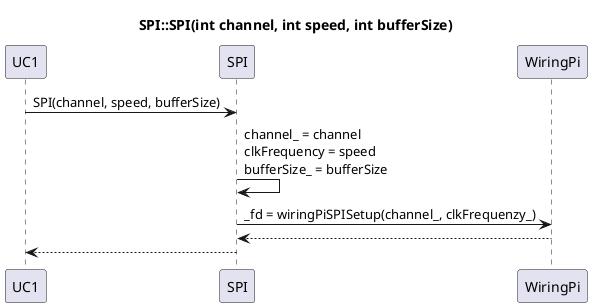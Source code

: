 @startuml
title SPI::SPI(int channel, int speed, int bufferSize)
participant UC1
participant SPI
participant WiringPi

UC1 -> SPI : SPI(channel, speed, bufferSize)
SPI -> SPI : channel_ = channel\nclkFrequency = speed\nbufferSize_ = bufferSize
SPI -> WiringPi : _fd = wiringPiSPISetup(channel_, clkFrequenzy_)
SPI <-- WiringPi 
UC1 <-- SPI
@enduml
